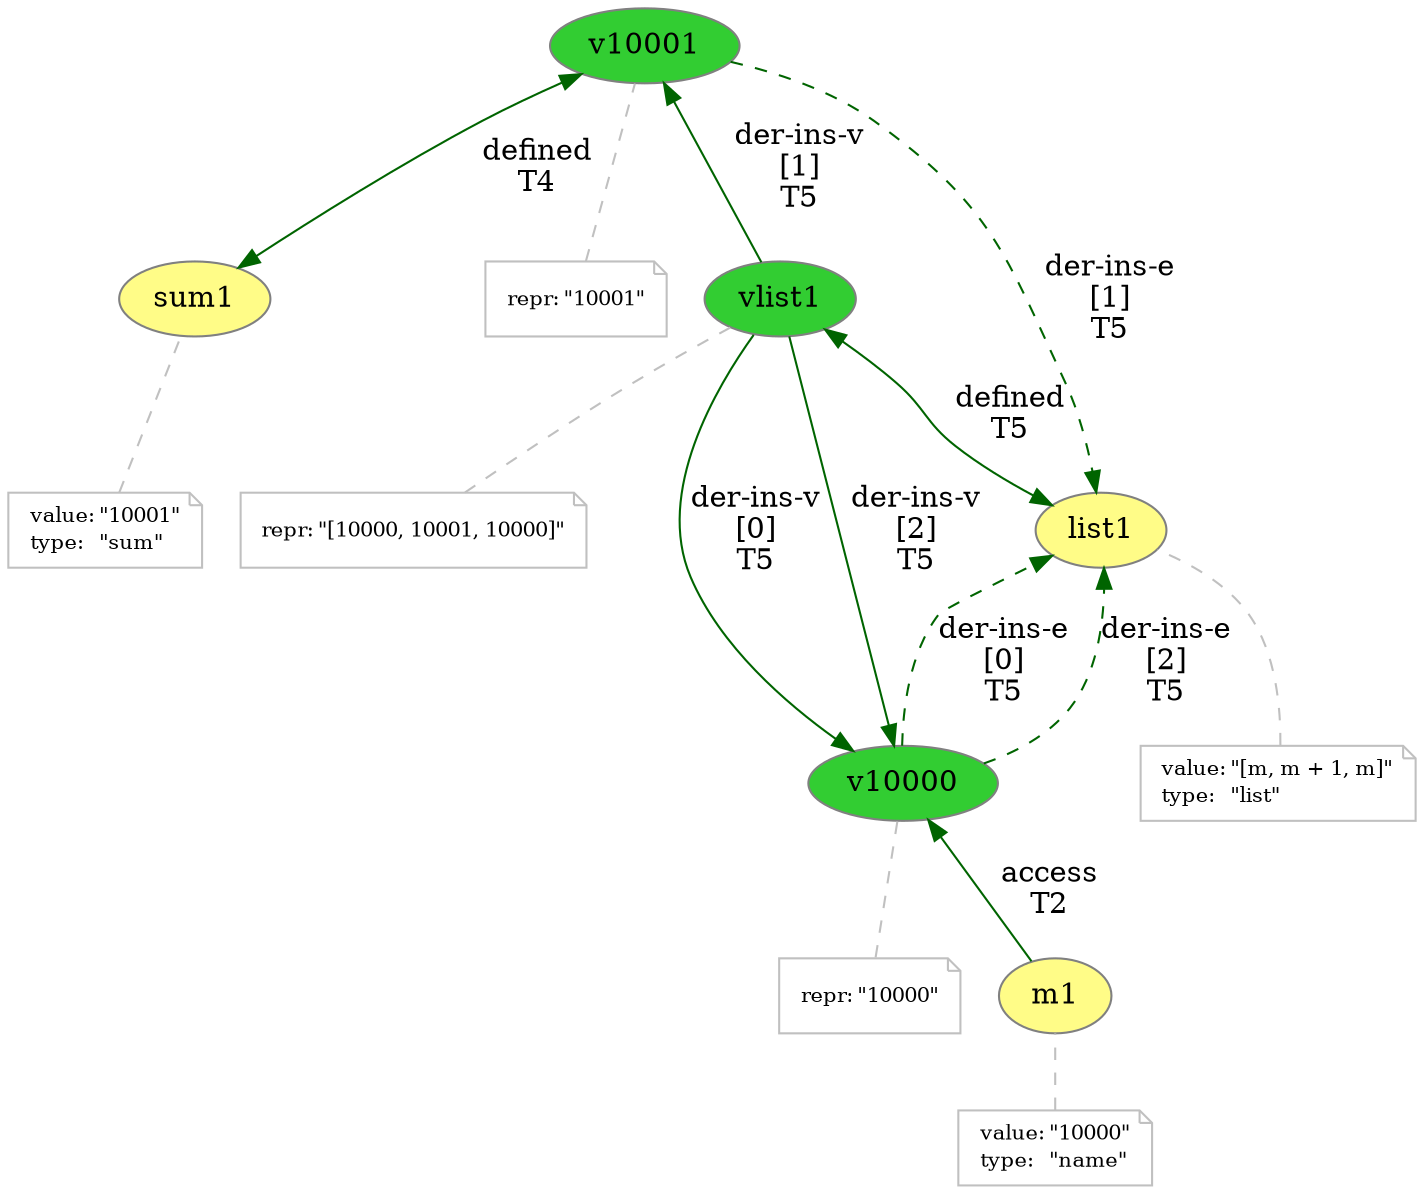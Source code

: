 digraph "PROV" { size="16,12"; rankdir="BT";
"http://example.org/m1" [fillcolor="#FFFC87",color="#808080",style="filled",label="m1",URL="http://example.org/m1"]
"-attrs0" [color="gray",shape="note",fontsize="10",fontcolor="black",label=<<TABLE cellpadding="0" border="0">
	<TR>
	    <TD align="left">value:</TD>
	    <TD align="left">&quot;10000&quot;</TD>
	</TR>
	<TR>
	    <TD align="left">type:</TD>
	    <TD align="left">&quot;name&quot;</TD>
	</TR>
</TABLE>>]
"-attrs0" -> "http://example.org/m1" [color="gray",style="dashed",arrowhead="none"]
"http://example.org/v10000" [fillcolor="#32CD32",color="#808080",style="filled",label="v10000",URL="http://example.org/v10000"]
"-attrs1" [color="gray",shape="note",fontsize="10",fontcolor="black",label=<<TABLE cellpadding="0" border="0">
	<TR>
	    <TD align="left">repr:</TD>
	    <TD align="left">&quot;10000&quot;</TD>
	</TR>
</TABLE>>]
"-attrs1" -> "http://example.org/v10000" [color="gray",style="dashed",arrowhead="none"]
"http://example.org/m1" -> "http://example.org/v10000" [labelfontsize="8",labeldistance="1.5",color="darkgreen",labelangle="60.0",rotation="20",label="access
T2"]
"http://example.org/sum1" [fillcolor="#FFFC87",color="#808080",style="filled",label="sum1",URL="http://example.org/sum1"]
"-attrs2" [color="gray",shape="note",fontsize="10",fontcolor="black",label=<<TABLE cellpadding="0" border="0">
	<TR>
	    <TD align="left">value:</TD>
	    <TD align="left">&quot;10001&quot;</TD>
	</TR>
	<TR>
	    <TD align="left">type:</TD>
	    <TD align="left">&quot;sum&quot;</TD>
	</TR>
</TABLE>>]
"-attrs2" -> "http://example.org/sum1" [color="gray",style="dashed",arrowhead="none"]
"http://example.org/v10001" [fillcolor="#32CD32",color="#808080",style="filled",label="v10001",URL="http://example.org/v10001"]
"-attrs3" [color="gray",shape="note",fontsize="10",fontcolor="black",label=<<TABLE cellpadding="0" border="0">
	<TR>
	    <TD align="left">repr:</TD>
	    <TD align="left">&quot;10001&quot;</TD>
	</TR>
</TABLE>>]
"-attrs3" -> "http://example.org/v10001" [color="gray",style="dashed",arrowhead="none"]
"http://example.org/sum1" -> "http://example.org/v10001" [labelfontsize="8",labeldistance="1.5",color="darkgreen",labelangle="60.0",rotation="20",label="defined
T4",dir="both"]
"http://example.org/list1" [fillcolor="#FFFC87",color="#808080",style="filled",label="list1",URL="http://example.org/list1"]
"-attrs4" [color="gray",shape="note",fontsize="10",fontcolor="black",label=<<TABLE cellpadding="0" border="0">
	<TR>
	    <TD align="left">value:</TD>
	    <TD align="left">&quot;[m, m + 1, m]&quot;</TD>
	</TR>
	<TR>
	    <TD align="left">type:</TD>
	    <TD align="left">&quot;list&quot;</TD>
	</TR>
</TABLE>>]
"-attrs4" -> "http://example.org/list1" [color="gray",style="dashed",arrowhead="none"]
"http://example.org/vlist1" [fillcolor="#32CD32",color="#808080",style="filled",label="vlist1",URL="http://example.org/vlist1"]
"-attrs5" [color="gray",shape="note",fontsize="10",fontcolor="black",label=<<TABLE cellpadding="0" border="0">
	<TR>
	    <TD align="left">repr:</TD>
	    <TD align="left">&quot;[10000, 10001, 10000]&quot;</TD>
	</TR>
</TABLE>>]
"-attrs5" -> "http://example.org/vlist1" [color="gray",style="dashed",arrowhead="none"]
"http://example.org/vlist1" -> "http://example.org/v10000" [labelfontsize="8",labeldistance="1.5",color="darkgreen",labelangle="60.0",rotation="20",label="der-ins-v
[0]
T5"]
"http://example.org/v10000" -> "http://example.org/list1" [labelfontsize="8",labeldistance="1.5",color="darkgreen",labelangle="60.0",rotation="20",label="der-ins-e
[0]
T5",style="dashed"]
"http://example.org/vlist1" -> "http://example.org/v10001" [labelfontsize="8",labeldistance="1.5",color="darkgreen",labelangle="60.0",rotation="20",label="der-ins-v
[1]
T5"]
"http://example.org/v10001" -> "http://example.org/list1" [labelfontsize="8",labeldistance="1.5",color="darkgreen",labelangle="60.0",rotation="20",label="der-ins-e
[1]
T5",style="dashed"]
"http://example.org/vlist1" -> "http://example.org/v10000" [labelfontsize="8",labeldistance="1.5",color="darkgreen",labelangle="60.0",rotation="20",label="der-ins-v
[2]
T5"]
"http://example.org/v10000" -> "http://example.org/list1" [labelfontsize="8",labeldistance="1.5",color="darkgreen",labelangle="60.0",rotation="20",label="der-ins-e
[2]
T5",style="dashed"]
"http://example.org/list1" -> "http://example.org/vlist1" [labelfontsize="8",labeldistance="1.5",color="darkgreen",labelangle="60.0",rotation="20",label="defined
T5",dir="both"]
}